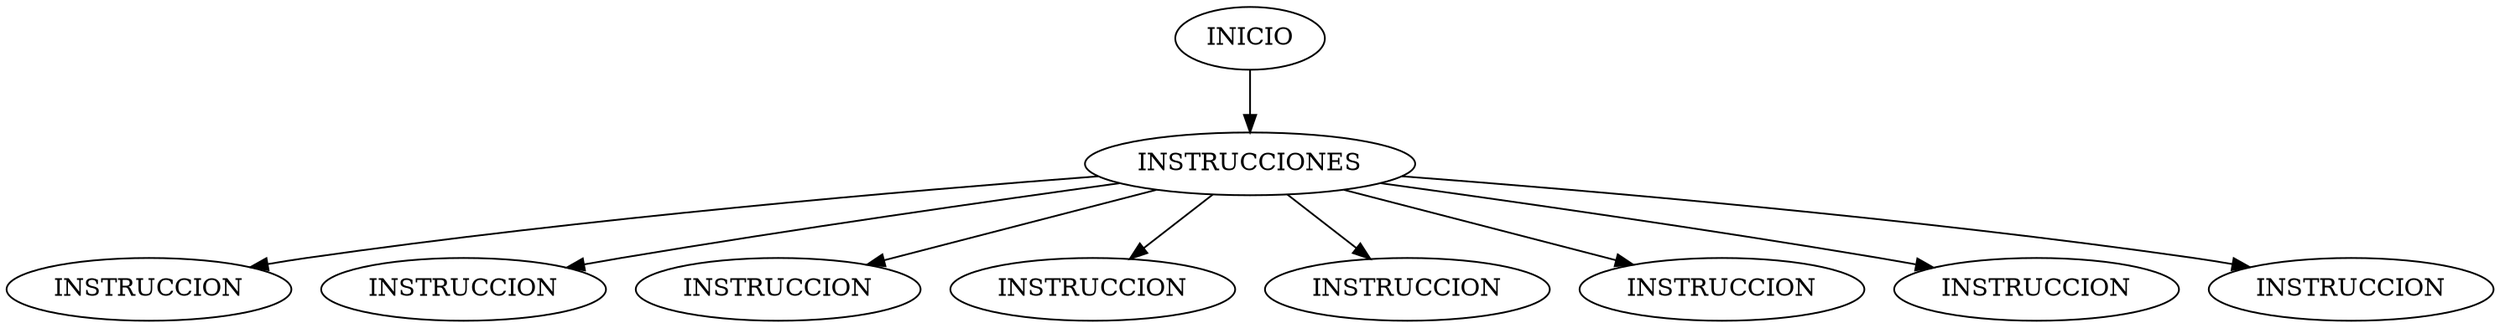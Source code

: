 digraph ast{
nINICIO[label="INICIO"];
nINSTRUCCIONES[label="INSTRUCCIONES"];
nINICIO->nINSTRUCCIONES;
n17[label="INSTRUCCION"];
nINSTRUCCIONES->n17;
n18[label="INSTRUCCION"];
nINSTRUCCIONES->n18;
n19[label="INSTRUCCION"];
nINSTRUCCIONES->n19;
n20[label="INSTRUCCION"];
nINSTRUCCIONES->n20;
n21[label="INSTRUCCION"];
nINSTRUCCIONES->n21;
n22[label="INSTRUCCION"];
nINSTRUCCIONES->n22;
n23[label="INSTRUCCION"];
nINSTRUCCIONES->n23;
n24[label="INSTRUCCION"];
nINSTRUCCIONES->n24;

}